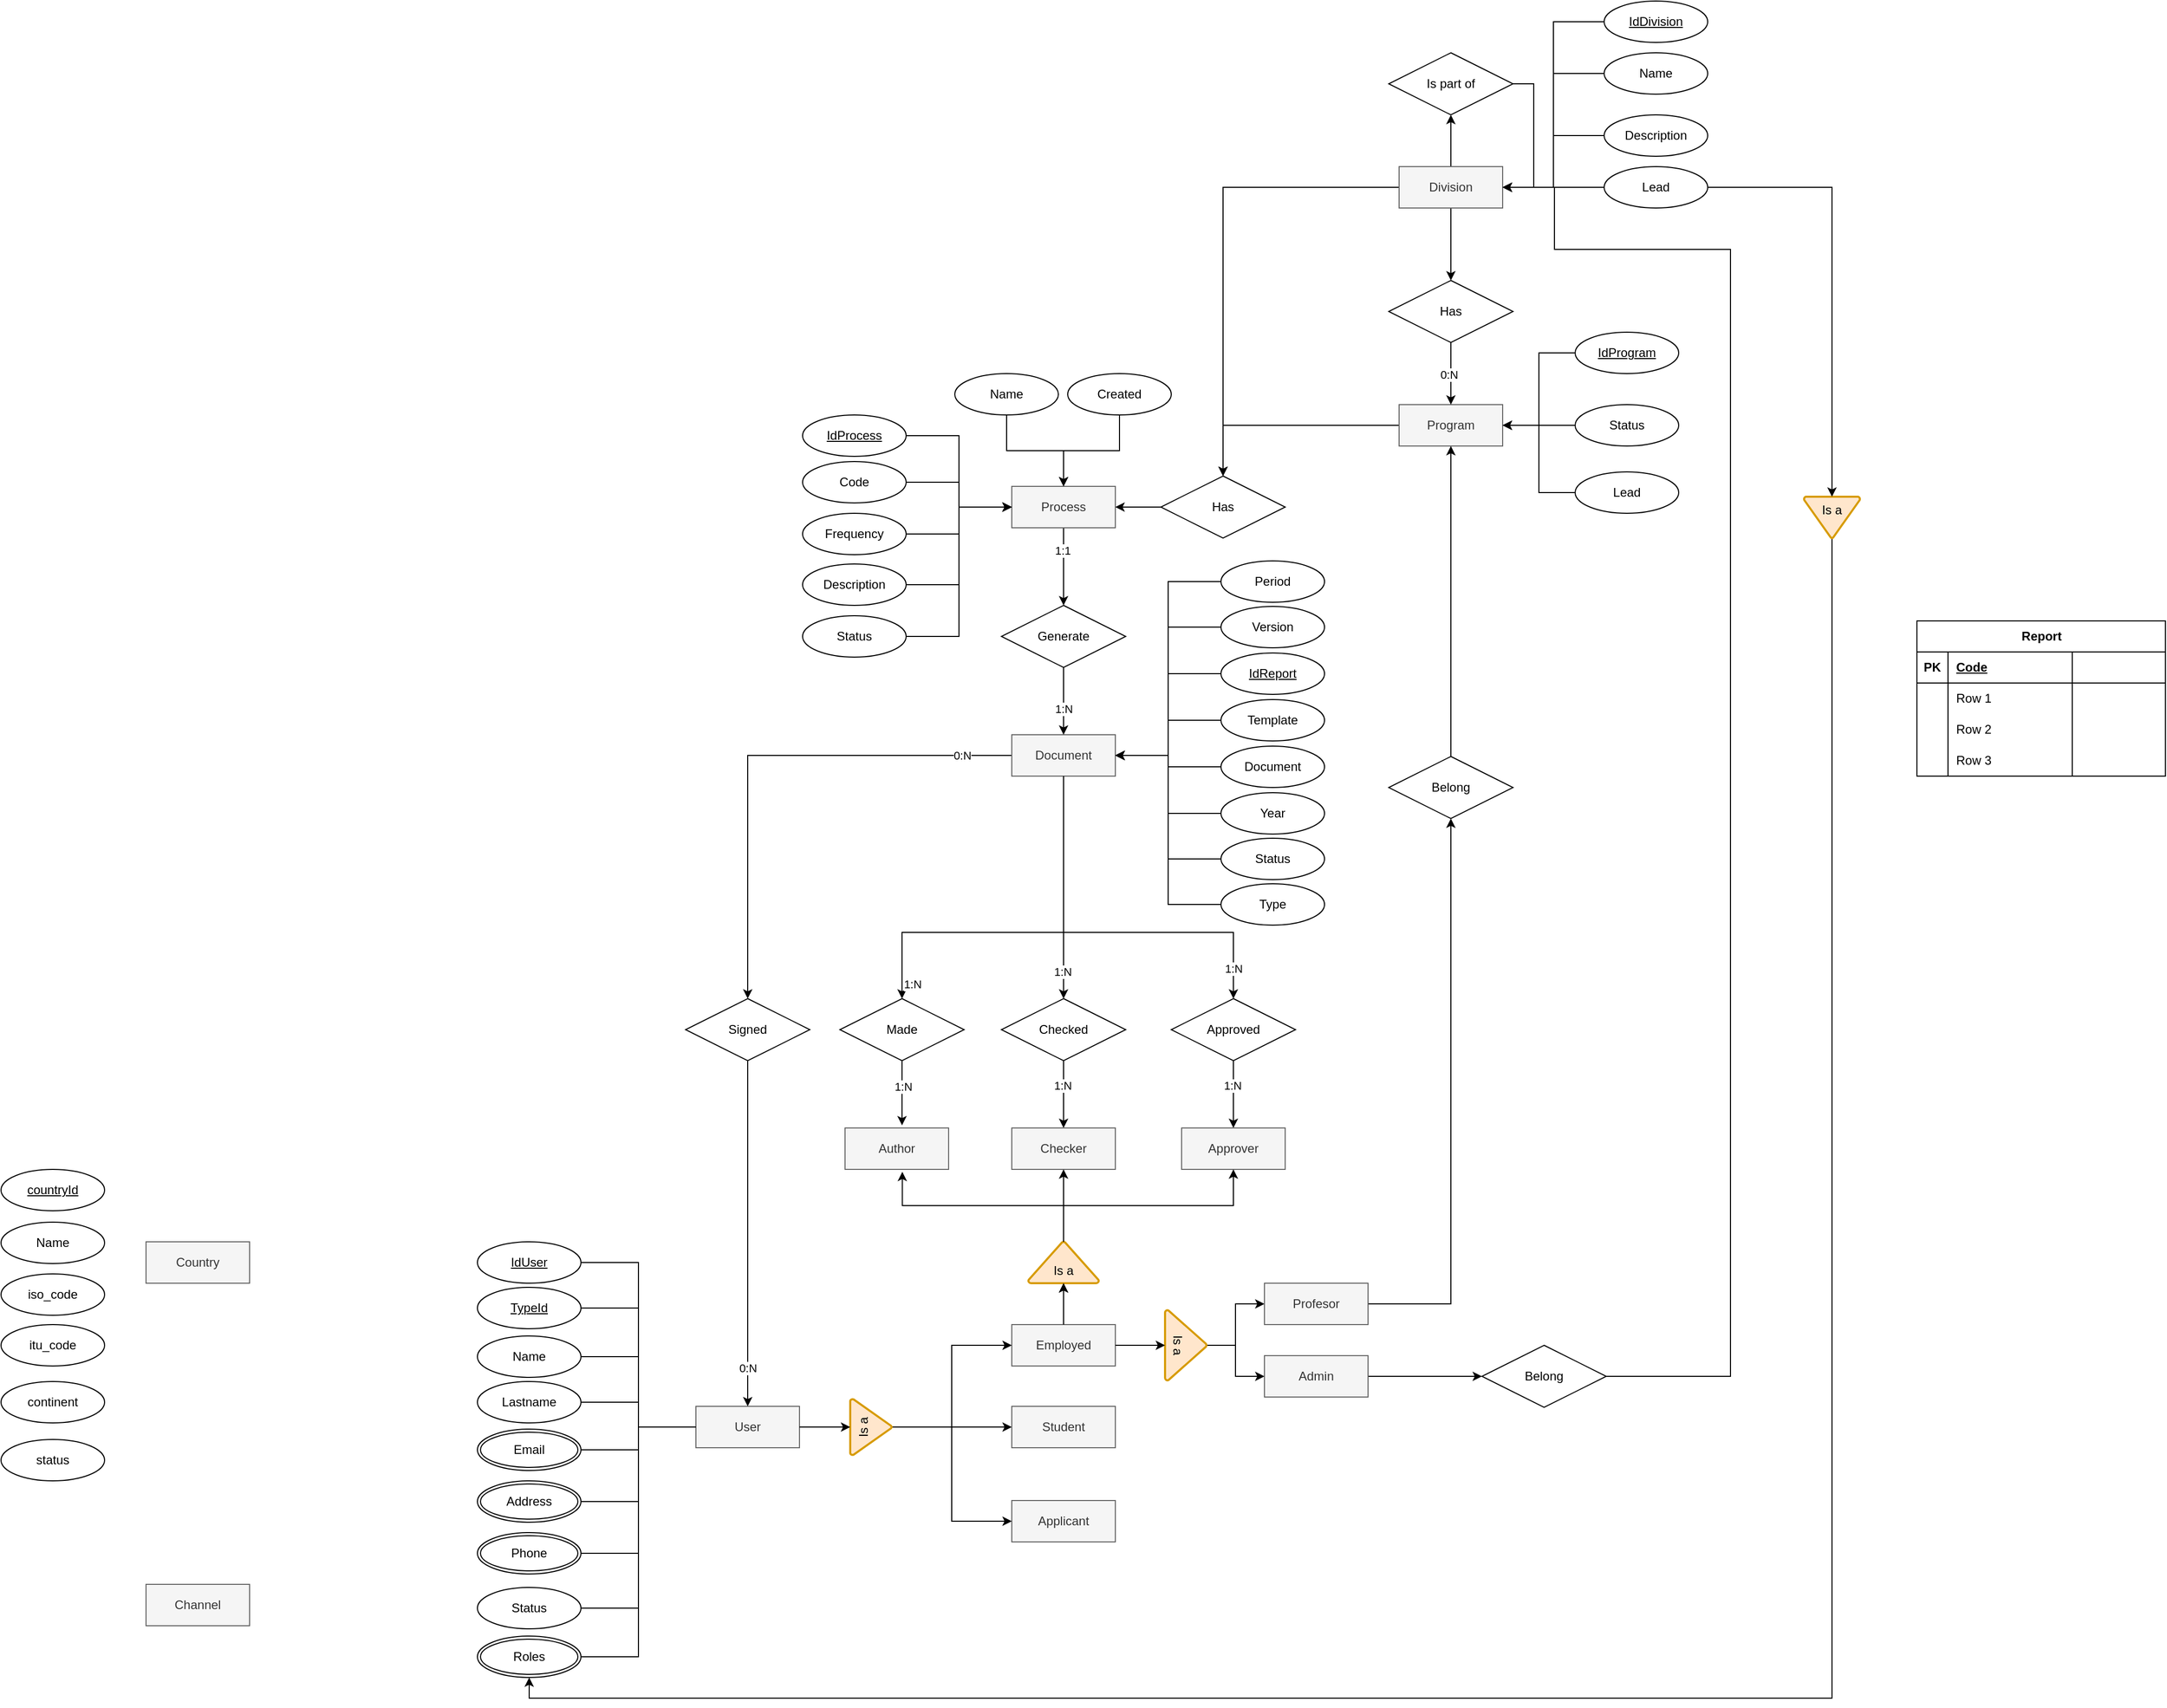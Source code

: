 <mxfile version="26.2.2">
  <diagram name="Página-1" id="Sk5_fY88-nAAdmsvLnLf">
    <mxGraphModel dx="2255" dy="2028" grid="1" gridSize="10" guides="1" tooltips="1" connect="1" arrows="1" fold="1" page="1" pageScale="1" pageWidth="827" pageHeight="1169" math="0" shadow="0">
      <root>
        <mxCell id="0" />
        <mxCell id="1" parent="0" />
        <mxCell id="5jUtm7M0QNgfnkTy3mFH-35" style="edgeStyle=orthogonalEdgeStyle;rounded=0;orthogonalLoop=1;jettySize=auto;html=1;exitX=0.5;exitY=1;exitDx=0;exitDy=0;entryX=0.5;entryY=0;entryDx=0;entryDy=0;" parent="1" source="5jUtm7M0QNgfnkTy3mFH-10" target="5jUtm7M0QNgfnkTy3mFH-34" edge="1">
          <mxGeometry relative="1" as="geometry">
            <Array as="points">
              <mxPoint x="526" y="580" />
              <mxPoint x="370" y="580" />
            </Array>
          </mxGeometry>
        </mxCell>
        <mxCell id="5jUtm7M0QNgfnkTy3mFH-42" value="1:N" style="edgeLabel;html=1;align=center;verticalAlign=middle;resizable=0;points=[];" parent="5jUtm7M0QNgfnkTy3mFH-35" vertex="1" connectable="0">
          <mxGeometry x="-0.127" y="1" relative="1" as="geometry">
            <mxPoint x="-135" y="49" as="offset" />
          </mxGeometry>
        </mxCell>
        <mxCell id="5jUtm7M0QNgfnkTy3mFH-58" style="edgeStyle=orthogonalEdgeStyle;rounded=0;orthogonalLoop=1;jettySize=auto;html=1;exitX=0.5;exitY=1;exitDx=0;exitDy=0;entryX=0.5;entryY=0;entryDx=0;entryDy=0;" parent="1" source="5jUtm7M0QNgfnkTy3mFH-10" target="5jUtm7M0QNgfnkTy3mFH-56" edge="1">
          <mxGeometry relative="1" as="geometry">
            <Array as="points">
              <mxPoint x="526" y="580" />
              <mxPoint x="690" y="580" />
            </Array>
          </mxGeometry>
        </mxCell>
        <mxCell id="5jUtm7M0QNgfnkTy3mFH-59" value="1:N" style="edgeLabel;html=1;align=center;verticalAlign=middle;resizable=0;points=[];" parent="5jUtm7M0QNgfnkTy3mFH-58" vertex="1" connectable="0">
          <mxGeometry x="0.844" relative="1" as="geometry">
            <mxPoint as="offset" />
          </mxGeometry>
        </mxCell>
        <mxCell id="jAnOlqxjgR4GM1C2WJJi-13" style="edgeStyle=orthogonalEdgeStyle;rounded=0;orthogonalLoop=1;jettySize=auto;html=1;entryX=0.5;entryY=0;entryDx=0;entryDy=0;" parent="1" source="5jUtm7M0QNgfnkTy3mFH-10" target="jAnOlqxjgR4GM1C2WJJi-10" edge="1">
          <mxGeometry relative="1" as="geometry" />
        </mxCell>
        <mxCell id="jAnOlqxjgR4GM1C2WJJi-16" value="0:N" style="edgeLabel;html=1;align=center;verticalAlign=middle;resizable=0;points=[];" parent="jAnOlqxjgR4GM1C2WJJi-13" vertex="1" connectable="0">
          <mxGeometry x="-0.805" relative="1" as="geometry">
            <mxPoint as="offset" />
          </mxGeometry>
        </mxCell>
        <mxCell id="5jUtm7M0QNgfnkTy3mFH-10" value="Document" style="whiteSpace=wrap;html=1;align=center;fillColor=#f5f5f5;strokeColor=#666666;fontColor=#333333;" parent="1" vertex="1">
          <mxGeometry x="476" y="389" width="100" height="40" as="geometry" />
        </mxCell>
        <mxCell id="5jUtm7M0QNgfnkTy3mFH-89" style="edgeStyle=orthogonalEdgeStyle;rounded=0;orthogonalLoop=1;jettySize=auto;html=1;exitX=0;exitY=0.5;exitDx=0;exitDy=0;entryX=1;entryY=0.5;entryDx=0;entryDy=0;" parent="1" source="5jUtm7M0QNgfnkTy3mFH-11" target="5jUtm7M0QNgfnkTy3mFH-10" edge="1">
          <mxGeometry relative="1" as="geometry" />
        </mxCell>
        <mxCell id="5jUtm7M0QNgfnkTy3mFH-11" value="IdReport" style="ellipse;whiteSpace=wrap;html=1;align=center;fontStyle=4;" parent="1" vertex="1">
          <mxGeometry x="678" y="310" width="100" height="40" as="geometry" />
        </mxCell>
        <mxCell id="jAnOlqxjgR4GM1C2WJJi-8" style="edgeStyle=orthogonalEdgeStyle;rounded=0;orthogonalLoop=1;jettySize=auto;html=1;entryX=1;entryY=0.5;entryDx=0;entryDy=0;" parent="1" source="5jUtm7M0QNgfnkTy3mFH-13" target="5jUtm7M0QNgfnkTy3mFH-10" edge="1">
          <mxGeometry relative="1" as="geometry" />
        </mxCell>
        <mxCell id="5jUtm7M0QNgfnkTy3mFH-13" value="Year" style="ellipse;whiteSpace=wrap;html=1;align=center;" parent="1" vertex="1">
          <mxGeometry x="678" y="445" width="100" height="40" as="geometry" />
        </mxCell>
        <mxCell id="jAnOlqxjgR4GM1C2WJJi-1" style="edgeStyle=orthogonalEdgeStyle;rounded=0;orthogonalLoop=1;jettySize=auto;html=1;exitX=0;exitY=0.5;exitDx=0;exitDy=0;entryX=1;entryY=0.5;entryDx=0;entryDy=0;" parent="1" source="5jUtm7M0QNgfnkTy3mFH-14" target="5jUtm7M0QNgfnkTy3mFH-10" edge="1">
          <mxGeometry relative="1" as="geometry" />
        </mxCell>
        <mxCell id="5jUtm7M0QNgfnkTy3mFH-14" value="Period" style="ellipse;whiteSpace=wrap;html=1;align=center;" parent="1" vertex="1">
          <mxGeometry x="678" y="221" width="100" height="40" as="geometry" />
        </mxCell>
        <mxCell id="jAnOlqxjgR4GM1C2WJJi-9" style="edgeStyle=orthogonalEdgeStyle;rounded=0;orthogonalLoop=1;jettySize=auto;html=1;entryX=1;entryY=0.5;entryDx=0;entryDy=0;" parent="1" source="5jUtm7M0QNgfnkTy3mFH-25" target="5jUtm7M0QNgfnkTy3mFH-10" edge="1">
          <mxGeometry relative="1" as="geometry" />
        </mxCell>
        <mxCell id="5jUtm7M0QNgfnkTy3mFH-25" value="Status" style="ellipse;whiteSpace=wrap;html=1;align=center;" parent="1" vertex="1">
          <mxGeometry x="678" y="489" width="100" height="40" as="geometry" />
        </mxCell>
        <mxCell id="5jUtm7M0QNgfnkTy3mFH-34" value="Made" style="shape=rhombus;perimeter=rhombusPerimeter;whiteSpace=wrap;html=1;align=center;" parent="1" vertex="1">
          <mxGeometry x="310" y="644" width="120" height="60" as="geometry" />
        </mxCell>
        <mxCell id="5jUtm7M0QNgfnkTy3mFH-36" value="Author" style="whiteSpace=wrap;html=1;align=center;fillColor=#f5f5f5;strokeColor=#666666;fontColor=#333333;" parent="1" vertex="1">
          <mxGeometry x="315" y="769" width="100" height="40" as="geometry" />
        </mxCell>
        <mxCell id="5jUtm7M0QNgfnkTy3mFH-37" style="edgeStyle=orthogonalEdgeStyle;rounded=0;orthogonalLoop=1;jettySize=auto;html=1;exitX=0.5;exitY=1;exitDx=0;exitDy=0;entryX=0.55;entryY=-0.064;entryDx=0;entryDy=0;entryPerimeter=0;" parent="1" source="5jUtm7M0QNgfnkTy3mFH-34" target="5jUtm7M0QNgfnkTy3mFH-36" edge="1">
          <mxGeometry relative="1" as="geometry" />
        </mxCell>
        <mxCell id="5jUtm7M0QNgfnkTy3mFH-41" value="1:N" style="edgeLabel;html=1;align=center;verticalAlign=middle;resizable=0;points=[];" parent="5jUtm7M0QNgfnkTy3mFH-37" vertex="1" connectable="0">
          <mxGeometry x="0.03" y="-2" relative="1" as="geometry">
            <mxPoint x="3" y="-7" as="offset" />
          </mxGeometry>
        </mxCell>
        <mxCell id="5jUtm7M0QNgfnkTy3mFH-46" style="edgeStyle=orthogonalEdgeStyle;rounded=0;orthogonalLoop=1;jettySize=auto;html=1;exitX=0.5;exitY=1;exitDx=0;exitDy=0;" parent="1" source="5jUtm7M0QNgfnkTy3mFH-43" target="5jUtm7M0QNgfnkTy3mFH-44" edge="1">
          <mxGeometry relative="1" as="geometry" />
        </mxCell>
        <mxCell id="5jUtm7M0QNgfnkTy3mFH-52" value="1:N" style="edgeLabel;html=1;align=center;verticalAlign=middle;resizable=0;points=[];" parent="5jUtm7M0QNgfnkTy3mFH-46" vertex="1" connectable="0">
          <mxGeometry x="-0.271" y="-1" relative="1" as="geometry">
            <mxPoint as="offset" />
          </mxGeometry>
        </mxCell>
        <mxCell id="5jUtm7M0QNgfnkTy3mFH-43" value="Checked" style="shape=rhombus;perimeter=rhombusPerimeter;whiteSpace=wrap;html=1;align=center;" parent="1" vertex="1">
          <mxGeometry x="466" y="644" width="120" height="60" as="geometry" />
        </mxCell>
        <mxCell id="5jUtm7M0QNgfnkTy3mFH-44" value="Checker" style="whiteSpace=wrap;html=1;align=center;fillColor=#f5f5f5;strokeColor=#666666;fontColor=#333333;" parent="1" vertex="1">
          <mxGeometry x="476" y="769" width="100" height="40" as="geometry" />
        </mxCell>
        <mxCell id="5jUtm7M0QNgfnkTy3mFH-45" style="edgeStyle=orthogonalEdgeStyle;rounded=0;orthogonalLoop=1;jettySize=auto;html=1;exitX=0.5;exitY=1;exitDx=0;exitDy=0;" parent="1" source="5jUtm7M0QNgfnkTy3mFH-10" target="5jUtm7M0QNgfnkTy3mFH-43" edge="1">
          <mxGeometry relative="1" as="geometry" />
        </mxCell>
        <mxCell id="5jUtm7M0QNgfnkTy3mFH-51" value="1:N" style="edgeLabel;html=1;align=center;verticalAlign=middle;resizable=0;points=[];" parent="5jUtm7M0QNgfnkTy3mFH-45" vertex="1" connectable="0">
          <mxGeometry x="0.041" relative="1" as="geometry">
            <mxPoint x="-1" y="77" as="offset" />
          </mxGeometry>
        </mxCell>
        <mxCell id="5jUtm7M0QNgfnkTy3mFH-87" style="edgeStyle=orthogonalEdgeStyle;rounded=0;orthogonalLoop=1;jettySize=auto;html=1;exitX=0;exitY=0.5;exitDx=0;exitDy=0;entryX=1;entryY=0.5;entryDx=0;entryDy=0;" parent="1" source="5jUtm7M0QNgfnkTy3mFH-47" target="5jUtm7M0QNgfnkTy3mFH-10" edge="1">
          <mxGeometry relative="1" as="geometry" />
        </mxCell>
        <mxCell id="5jUtm7M0QNgfnkTy3mFH-47" value="Document" style="ellipse;whiteSpace=wrap;html=1;align=center;" parent="1" vertex="1">
          <mxGeometry x="678" y="400" width="100" height="40" as="geometry" />
        </mxCell>
        <mxCell id="5jUtm7M0QNgfnkTy3mFH-88" style="edgeStyle=orthogonalEdgeStyle;rounded=0;orthogonalLoop=1;jettySize=auto;html=1;exitX=0;exitY=0.5;exitDx=0;exitDy=0;entryX=1;entryY=0.5;entryDx=0;entryDy=0;" parent="1" source="5jUtm7M0QNgfnkTy3mFH-49" target="5jUtm7M0QNgfnkTy3mFH-10" edge="1">
          <mxGeometry relative="1" as="geometry" />
        </mxCell>
        <mxCell id="5jUtm7M0QNgfnkTy3mFH-49" value="Template" style="ellipse;whiteSpace=wrap;html=1;align=center;" parent="1" vertex="1">
          <mxGeometry x="678" y="355" width="100" height="40" as="geometry" />
        </mxCell>
        <mxCell id="5jUtm7M0QNgfnkTy3mFH-54" style="edgeStyle=orthogonalEdgeStyle;rounded=0;orthogonalLoop=1;jettySize=auto;html=1;exitX=0.5;exitY=1;exitDx=0;exitDy=0;" parent="1" source="5jUtm7M0QNgfnkTy3mFH-56" target="5jUtm7M0QNgfnkTy3mFH-57" edge="1">
          <mxGeometry relative="1" as="geometry" />
        </mxCell>
        <mxCell id="5jUtm7M0QNgfnkTy3mFH-55" value="1:N" style="edgeLabel;html=1;align=center;verticalAlign=middle;resizable=0;points=[];" parent="5jUtm7M0QNgfnkTy3mFH-54" vertex="1" connectable="0">
          <mxGeometry x="-0.271" y="-1" relative="1" as="geometry">
            <mxPoint as="offset" />
          </mxGeometry>
        </mxCell>
        <mxCell id="5jUtm7M0QNgfnkTy3mFH-56" value="Approved" style="shape=rhombus;perimeter=rhombusPerimeter;whiteSpace=wrap;html=1;align=center;" parent="1" vertex="1">
          <mxGeometry x="630" y="644" width="120" height="60" as="geometry" />
        </mxCell>
        <mxCell id="5jUtm7M0QNgfnkTy3mFH-57" value="Approver" style="whiteSpace=wrap;html=1;align=center;fillColor=#f5f5f5;strokeColor=#666666;fontColor=#333333;" parent="1" vertex="1">
          <mxGeometry x="640" y="769" width="100" height="40" as="geometry" />
        </mxCell>
        <mxCell id="5jUtm7M0QNgfnkTy3mFH-65" style="edgeStyle=orthogonalEdgeStyle;rounded=0;orthogonalLoop=1;jettySize=auto;html=1;exitX=0.5;exitY=0;exitDx=0;exitDy=0;exitPerimeter=0;entryX=0.5;entryY=1;entryDx=0;entryDy=0;" parent="1" source="5jUtm7M0QNgfnkTy3mFH-60" target="5jUtm7M0QNgfnkTy3mFH-44" edge="1">
          <mxGeometry relative="1" as="geometry" />
        </mxCell>
        <mxCell id="5jUtm7M0QNgfnkTy3mFH-66" style="edgeStyle=orthogonalEdgeStyle;rounded=0;orthogonalLoop=1;jettySize=auto;html=1;exitX=0.5;exitY=0;exitDx=0;exitDy=0;exitPerimeter=0;entryX=0.5;entryY=1;entryDx=0;entryDy=0;" parent="1" source="5jUtm7M0QNgfnkTy3mFH-60" target="5jUtm7M0QNgfnkTy3mFH-57" edge="1">
          <mxGeometry relative="1" as="geometry" />
        </mxCell>
        <mxCell id="5jUtm7M0QNgfnkTy3mFH-60" value="&lt;div&gt;&lt;br&gt;&lt;/div&gt;&lt;div&gt;Is a&lt;/div&gt;" style="strokeWidth=2;html=1;shape=mxgraph.flowchart.extract_or_measurement;whiteSpace=wrap;fillColor=#ffe6cc;strokeColor=#d79b00;" parent="1" vertex="1">
          <mxGeometry x="492" y="879" width="68" height="40" as="geometry" />
        </mxCell>
        <mxCell id="jAnOlqxjgR4GM1C2WJJi-52" value="" style="edgeStyle=orthogonalEdgeStyle;rounded=0;orthogonalLoop=1;jettySize=auto;html=1;" parent="1" source="5jUtm7M0QNgfnkTy3mFH-61" target="5jUtm7M0QNgfnkTy3mFH-60" edge="1">
          <mxGeometry relative="1" as="geometry" />
        </mxCell>
        <mxCell id="5jUtm7M0QNgfnkTy3mFH-61" value="Employed" style="whiteSpace=wrap;html=1;align=center;fillColor=#f5f5f5;strokeColor=#666666;fontColor=#333333;" parent="1" vertex="1">
          <mxGeometry x="476" y="959" width="100" height="40" as="geometry" />
        </mxCell>
        <mxCell id="5jUtm7M0QNgfnkTy3mFH-64" style="edgeStyle=orthogonalEdgeStyle;rounded=0;orthogonalLoop=1;jettySize=auto;html=1;exitX=0.5;exitY=0;exitDx=0;exitDy=0;exitPerimeter=0;entryX=0.553;entryY=1.059;entryDx=0;entryDy=0;entryPerimeter=0;" parent="1" source="5jUtm7M0QNgfnkTy3mFH-60" target="5jUtm7M0QNgfnkTy3mFH-36" edge="1">
          <mxGeometry relative="1" as="geometry" />
        </mxCell>
        <mxCell id="5jUtm7M0QNgfnkTy3mFH-67" style="edgeStyle=orthogonalEdgeStyle;rounded=0;orthogonalLoop=1;jettySize=auto;html=1;exitX=0.5;exitY=0;exitDx=0;exitDy=0;entryX=0.5;entryY=1;entryDx=0;entryDy=0;entryPerimeter=0;" parent="1" source="5jUtm7M0QNgfnkTy3mFH-61" target="5jUtm7M0QNgfnkTy3mFH-60" edge="1">
          <mxGeometry relative="1" as="geometry" />
        </mxCell>
        <mxCell id="5jUtm7M0QNgfnkTy3mFH-72" style="edgeStyle=orthogonalEdgeStyle;rounded=0;orthogonalLoop=1;jettySize=auto;html=1;exitX=0.5;exitY=0;exitDx=0;exitDy=0;exitPerimeter=0;" parent="1" source="5jUtm7M0QNgfnkTy3mFH-68" target="5jUtm7M0QNgfnkTy3mFH-70" edge="1">
          <mxGeometry relative="1" as="geometry" />
        </mxCell>
        <mxCell id="5jUtm7M0QNgfnkTy3mFH-73" style="edgeStyle=orthogonalEdgeStyle;rounded=0;orthogonalLoop=1;jettySize=auto;html=1;exitX=0.5;exitY=0;exitDx=0;exitDy=0;exitPerimeter=0;entryX=0;entryY=0.5;entryDx=0;entryDy=0;" parent="1" source="5jUtm7M0QNgfnkTy3mFH-68" target="5jUtm7M0QNgfnkTy3mFH-71" edge="1">
          <mxGeometry relative="1" as="geometry" />
        </mxCell>
        <mxCell id="5jUtm7M0QNgfnkTy3mFH-68" value="&lt;div&gt;&lt;br&gt;&lt;/div&gt;&lt;div&gt;Is a&lt;/div&gt;" style="strokeWidth=2;html=1;shape=mxgraph.flowchart.extract_or_measurement;whiteSpace=wrap;fillColor=#ffe6cc;strokeColor=#d79b00;rotation=90;" parent="1" vertex="1">
          <mxGeometry x="610" y="959" width="68" height="40" as="geometry" />
        </mxCell>
        <mxCell id="5jUtm7M0QNgfnkTy3mFH-69" style="edgeStyle=orthogonalEdgeStyle;rounded=0;orthogonalLoop=1;jettySize=auto;html=1;exitX=1;exitY=0.5;exitDx=0;exitDy=0;entryX=0.5;entryY=1;entryDx=0;entryDy=0;entryPerimeter=0;" parent="1" source="5jUtm7M0QNgfnkTy3mFH-61" target="5jUtm7M0QNgfnkTy3mFH-68" edge="1">
          <mxGeometry relative="1" as="geometry" />
        </mxCell>
        <mxCell id="jAnOlqxjgR4GM1C2WJJi-37" style="edgeStyle=orthogonalEdgeStyle;rounded=0;orthogonalLoop=1;jettySize=auto;html=1;entryX=0.5;entryY=1;entryDx=0;entryDy=0;" parent="1" source="5jUtm7M0QNgfnkTy3mFH-70" target="jAnOlqxjgR4GM1C2WJJi-36" edge="1">
          <mxGeometry relative="1" as="geometry" />
        </mxCell>
        <mxCell id="5jUtm7M0QNgfnkTy3mFH-70" value="Profesor" style="whiteSpace=wrap;html=1;align=center;fillColor=#f5f5f5;strokeColor=#666666;fontColor=#333333;" parent="1" vertex="1">
          <mxGeometry x="720" y="919" width="100" height="40" as="geometry" />
        </mxCell>
        <mxCell id="jAnOlqxjgR4GM1C2WJJi-40" style="edgeStyle=orthogonalEdgeStyle;rounded=0;orthogonalLoop=1;jettySize=auto;html=1;exitX=1;exitY=0.5;exitDx=0;exitDy=0;entryX=0;entryY=0.5;entryDx=0;entryDy=0;" parent="1" source="5jUtm7M0QNgfnkTy3mFH-71" target="jAnOlqxjgR4GM1C2WJJi-39" edge="1">
          <mxGeometry relative="1" as="geometry" />
        </mxCell>
        <mxCell id="5jUtm7M0QNgfnkTy3mFH-71" value="Admin" style="whiteSpace=wrap;html=1;align=center;fillColor=#f5f5f5;strokeColor=#666666;fontColor=#333333;" parent="1" vertex="1">
          <mxGeometry x="720" y="989" width="100" height="40" as="geometry" />
        </mxCell>
        <mxCell id="5jUtm7M0QNgfnkTy3mFH-74" value="User" style="whiteSpace=wrap;html=1;align=center;fillColor=#f5f5f5;strokeColor=#666666;fontColor=#333333;" parent="1" vertex="1">
          <mxGeometry x="171" y="1038" width="100" height="40" as="geometry" />
        </mxCell>
        <mxCell id="5jUtm7M0QNgfnkTy3mFH-76" value="Applicant" style="whiteSpace=wrap;html=1;align=center;fillColor=#f5f5f5;strokeColor=#666666;fontColor=#333333;" parent="1" vertex="1">
          <mxGeometry x="476" y="1129" width="100" height="40" as="geometry" />
        </mxCell>
        <mxCell id="5jUtm7M0QNgfnkTy3mFH-81" style="edgeStyle=orthogonalEdgeStyle;rounded=0;orthogonalLoop=1;jettySize=auto;html=1;exitX=0.5;exitY=1;exitDx=0;exitDy=0;exitPerimeter=0;entryX=0;entryY=0.5;entryDx=0;entryDy=0;" parent="1" source="5jUtm7M0QNgfnkTy3mFH-77" target="5jUtm7M0QNgfnkTy3mFH-61" edge="1">
          <mxGeometry relative="1" as="geometry" />
        </mxCell>
        <mxCell id="5jUtm7M0QNgfnkTy3mFH-82" style="edgeStyle=orthogonalEdgeStyle;rounded=0;orthogonalLoop=1;jettySize=auto;html=1;exitX=0.5;exitY=1;exitDx=0;exitDy=0;exitPerimeter=0;entryX=0;entryY=0.5;entryDx=0;entryDy=0;" parent="1" source="5jUtm7M0QNgfnkTy3mFH-77" target="5jUtm7M0QNgfnkTy3mFH-79" edge="1">
          <mxGeometry relative="1" as="geometry" />
        </mxCell>
        <mxCell id="5jUtm7M0QNgfnkTy3mFH-83" style="edgeStyle=orthogonalEdgeStyle;rounded=0;orthogonalLoop=1;jettySize=auto;html=1;exitX=0.5;exitY=1;exitDx=0;exitDy=0;exitPerimeter=0;entryX=0;entryY=0.5;entryDx=0;entryDy=0;" parent="1" source="5jUtm7M0QNgfnkTy3mFH-77" target="5jUtm7M0QNgfnkTy3mFH-76" edge="1">
          <mxGeometry relative="1" as="geometry">
            <mxPoint x="476" y="1139" as="targetPoint" />
          </mxGeometry>
        </mxCell>
        <mxCell id="5jUtm7M0QNgfnkTy3mFH-77" value="Is a&lt;div&gt;&lt;br&gt;&lt;/div&gt;" style="strokeWidth=2;html=1;shape=mxgraph.flowchart.merge_or_storage;whiteSpace=wrap;fillColor=#ffe6cc;strokeColor=#d79b00;rotation=-90;" parent="1" vertex="1">
          <mxGeometry x="313" y="1038" width="54" height="40" as="geometry" />
        </mxCell>
        <mxCell id="5jUtm7M0QNgfnkTy3mFH-78" style="edgeStyle=orthogonalEdgeStyle;rounded=0;orthogonalLoop=1;jettySize=auto;html=1;exitX=1;exitY=0.5;exitDx=0;exitDy=0;entryX=0.5;entryY=0;entryDx=0;entryDy=0;entryPerimeter=0;" parent="1" source="5jUtm7M0QNgfnkTy3mFH-74" target="5jUtm7M0QNgfnkTy3mFH-77" edge="1">
          <mxGeometry relative="1" as="geometry" />
        </mxCell>
        <mxCell id="5jUtm7M0QNgfnkTy3mFH-79" value="Student" style="whiteSpace=wrap;html=1;align=center;fillColor=#f5f5f5;strokeColor=#666666;fontColor=#333333;" parent="1" vertex="1">
          <mxGeometry x="476" y="1038" width="100" height="40" as="geometry" />
        </mxCell>
        <mxCell id="5jUtm7M0QNgfnkTy3mFH-92" value="Report" style="shape=table;startSize=30;container=1;collapsible=1;childLayout=tableLayout;fixedRows=1;rowLines=0;fontStyle=1;align=center;resizeLast=1;html=1;" parent="1" vertex="1">
          <mxGeometry x="1350" y="279" width="240" height="150" as="geometry" />
        </mxCell>
        <mxCell id="5jUtm7M0QNgfnkTy3mFH-93" value="" style="shape=tableRow;horizontal=0;startSize=0;swimlaneHead=0;swimlaneBody=0;fillColor=none;collapsible=0;dropTarget=0;points=[[0,0.5],[1,0.5]];portConstraint=eastwest;top=0;left=0;right=0;bottom=1;" parent="5jUtm7M0QNgfnkTy3mFH-92" vertex="1">
          <mxGeometry y="30" width="240" height="30" as="geometry" />
        </mxCell>
        <mxCell id="5jUtm7M0QNgfnkTy3mFH-94" value="PK" style="shape=partialRectangle;connectable=0;fillColor=none;top=0;left=0;bottom=0;right=0;fontStyle=1;overflow=hidden;whiteSpace=wrap;html=1;" parent="5jUtm7M0QNgfnkTy3mFH-93" vertex="1">
          <mxGeometry width="30" height="30" as="geometry">
            <mxRectangle width="30" height="30" as="alternateBounds" />
          </mxGeometry>
        </mxCell>
        <mxCell id="5jUtm7M0QNgfnkTy3mFH-95" value="Code" style="shape=partialRectangle;connectable=0;fillColor=none;top=0;left=0;bottom=0;right=0;align=left;spacingLeft=6;fontStyle=5;overflow=hidden;whiteSpace=wrap;html=1;" parent="5jUtm7M0QNgfnkTy3mFH-93" vertex="1">
          <mxGeometry x="30" width="120" height="30" as="geometry">
            <mxRectangle width="120" height="30" as="alternateBounds" />
          </mxGeometry>
        </mxCell>
        <mxCell id="5jUtm7M0QNgfnkTy3mFH-105" style="shape=partialRectangle;connectable=0;fillColor=none;top=0;left=0;bottom=0;right=0;align=left;spacingLeft=6;fontStyle=5;overflow=hidden;whiteSpace=wrap;html=1;" parent="5jUtm7M0QNgfnkTy3mFH-93" vertex="1">
          <mxGeometry x="150" width="90" height="30" as="geometry">
            <mxRectangle width="90" height="30" as="alternateBounds" />
          </mxGeometry>
        </mxCell>
        <mxCell id="5jUtm7M0QNgfnkTy3mFH-96" value="" style="shape=tableRow;horizontal=0;startSize=0;swimlaneHead=0;swimlaneBody=0;fillColor=none;collapsible=0;dropTarget=0;points=[[0,0.5],[1,0.5]];portConstraint=eastwest;top=0;left=0;right=0;bottom=0;" parent="5jUtm7M0QNgfnkTy3mFH-92" vertex="1">
          <mxGeometry y="60" width="240" height="30" as="geometry" />
        </mxCell>
        <mxCell id="5jUtm7M0QNgfnkTy3mFH-97" value="" style="shape=partialRectangle;connectable=0;fillColor=none;top=0;left=0;bottom=0;right=0;editable=1;overflow=hidden;whiteSpace=wrap;html=1;" parent="5jUtm7M0QNgfnkTy3mFH-96" vertex="1">
          <mxGeometry width="30" height="30" as="geometry">
            <mxRectangle width="30" height="30" as="alternateBounds" />
          </mxGeometry>
        </mxCell>
        <mxCell id="5jUtm7M0QNgfnkTy3mFH-98" value="Row 1" style="shape=partialRectangle;connectable=0;fillColor=none;top=0;left=0;bottom=0;right=0;align=left;spacingLeft=6;overflow=hidden;whiteSpace=wrap;html=1;" parent="5jUtm7M0QNgfnkTy3mFH-96" vertex="1">
          <mxGeometry x="30" width="120" height="30" as="geometry">
            <mxRectangle width="120" height="30" as="alternateBounds" />
          </mxGeometry>
        </mxCell>
        <mxCell id="5jUtm7M0QNgfnkTy3mFH-106" style="shape=partialRectangle;connectable=0;fillColor=none;top=0;left=0;bottom=0;right=0;align=left;spacingLeft=6;overflow=hidden;whiteSpace=wrap;html=1;" parent="5jUtm7M0QNgfnkTy3mFH-96" vertex="1">
          <mxGeometry x="150" width="90" height="30" as="geometry">
            <mxRectangle width="90" height="30" as="alternateBounds" />
          </mxGeometry>
        </mxCell>
        <mxCell id="5jUtm7M0QNgfnkTy3mFH-99" value="" style="shape=tableRow;horizontal=0;startSize=0;swimlaneHead=0;swimlaneBody=0;fillColor=none;collapsible=0;dropTarget=0;points=[[0,0.5],[1,0.5]];portConstraint=eastwest;top=0;left=0;right=0;bottom=0;" parent="5jUtm7M0QNgfnkTy3mFH-92" vertex="1">
          <mxGeometry y="90" width="240" height="30" as="geometry" />
        </mxCell>
        <mxCell id="5jUtm7M0QNgfnkTy3mFH-100" value="" style="shape=partialRectangle;connectable=0;fillColor=none;top=0;left=0;bottom=0;right=0;editable=1;overflow=hidden;whiteSpace=wrap;html=1;" parent="5jUtm7M0QNgfnkTy3mFH-99" vertex="1">
          <mxGeometry width="30" height="30" as="geometry">
            <mxRectangle width="30" height="30" as="alternateBounds" />
          </mxGeometry>
        </mxCell>
        <mxCell id="5jUtm7M0QNgfnkTy3mFH-101" value="Row 2" style="shape=partialRectangle;connectable=0;fillColor=none;top=0;left=0;bottom=0;right=0;align=left;spacingLeft=6;overflow=hidden;whiteSpace=wrap;html=1;" parent="5jUtm7M0QNgfnkTy3mFH-99" vertex="1">
          <mxGeometry x="30" width="120" height="30" as="geometry">
            <mxRectangle width="120" height="30" as="alternateBounds" />
          </mxGeometry>
        </mxCell>
        <mxCell id="5jUtm7M0QNgfnkTy3mFH-107" style="shape=partialRectangle;connectable=0;fillColor=none;top=0;left=0;bottom=0;right=0;align=left;spacingLeft=6;overflow=hidden;whiteSpace=wrap;html=1;" parent="5jUtm7M0QNgfnkTy3mFH-99" vertex="1">
          <mxGeometry x="150" width="90" height="30" as="geometry">
            <mxRectangle width="90" height="30" as="alternateBounds" />
          </mxGeometry>
        </mxCell>
        <mxCell id="5jUtm7M0QNgfnkTy3mFH-102" value="" style="shape=tableRow;horizontal=0;startSize=0;swimlaneHead=0;swimlaneBody=0;fillColor=none;collapsible=0;dropTarget=0;points=[[0,0.5],[1,0.5]];portConstraint=eastwest;top=0;left=0;right=0;bottom=0;" parent="5jUtm7M0QNgfnkTy3mFH-92" vertex="1">
          <mxGeometry y="120" width="240" height="30" as="geometry" />
        </mxCell>
        <mxCell id="5jUtm7M0QNgfnkTy3mFH-103" value="" style="shape=partialRectangle;connectable=0;fillColor=none;top=0;left=0;bottom=0;right=0;editable=1;overflow=hidden;whiteSpace=wrap;html=1;" parent="5jUtm7M0QNgfnkTy3mFH-102" vertex="1">
          <mxGeometry width="30" height="30" as="geometry">
            <mxRectangle width="30" height="30" as="alternateBounds" />
          </mxGeometry>
        </mxCell>
        <mxCell id="5jUtm7M0QNgfnkTy3mFH-104" value="Row 3" style="shape=partialRectangle;connectable=0;fillColor=none;top=0;left=0;bottom=0;right=0;align=left;spacingLeft=6;overflow=hidden;whiteSpace=wrap;html=1;" parent="5jUtm7M0QNgfnkTy3mFH-102" vertex="1">
          <mxGeometry x="30" width="120" height="30" as="geometry">
            <mxRectangle width="120" height="30" as="alternateBounds" />
          </mxGeometry>
        </mxCell>
        <mxCell id="5jUtm7M0QNgfnkTy3mFH-108" style="shape=partialRectangle;connectable=0;fillColor=none;top=0;left=0;bottom=0;right=0;align=left;spacingLeft=6;overflow=hidden;whiteSpace=wrap;html=1;" parent="5jUtm7M0QNgfnkTy3mFH-102" vertex="1">
          <mxGeometry x="150" width="90" height="30" as="geometry">
            <mxRectangle width="90" height="30" as="alternateBounds" />
          </mxGeometry>
        </mxCell>
        <mxCell id="5jUtm7M0QNgfnkTy3mFH-142" style="edgeStyle=orthogonalEdgeStyle;rounded=0;orthogonalLoop=1;jettySize=auto;html=1;exitX=0;exitY=0.5;exitDx=0;exitDy=0;entryX=1;entryY=0.5;entryDx=0;entryDy=0;" parent="1" source="5jUtm7M0QNgfnkTy3mFH-109" target="5jUtm7M0QNgfnkTy3mFH-10" edge="1">
          <mxGeometry relative="1" as="geometry" />
        </mxCell>
        <mxCell id="5jUtm7M0QNgfnkTy3mFH-109" value="Version" style="ellipse;whiteSpace=wrap;html=1;align=center;" parent="1" vertex="1">
          <mxGeometry x="678" y="265" width="100" height="40" as="geometry" />
        </mxCell>
        <mxCell id="5jUtm7M0QNgfnkTy3mFH-112" style="edgeStyle=orthogonalEdgeStyle;rounded=0;orthogonalLoop=1;jettySize=auto;html=1;exitX=0.5;exitY=1;exitDx=0;exitDy=0;entryX=0.5;entryY=0;entryDx=0;entryDy=0;" parent="1" source="5jUtm7M0QNgfnkTy3mFH-114" target="5jUtm7M0QNgfnkTy3mFH-10" edge="1">
          <mxGeometry relative="1" as="geometry">
            <mxPoint x="526" y="310" as="sourcePoint" />
          </mxGeometry>
        </mxCell>
        <mxCell id="5jUtm7M0QNgfnkTy3mFH-117" value="1:N" style="edgeLabel;html=1;align=center;verticalAlign=middle;resizable=0;points=[];" parent="5jUtm7M0QNgfnkTy3mFH-112" vertex="1" connectable="0">
          <mxGeometry x="0.212" relative="1" as="geometry">
            <mxPoint as="offset" />
          </mxGeometry>
        </mxCell>
        <mxCell id="5jUtm7M0QNgfnkTy3mFH-115" style="edgeStyle=orthogonalEdgeStyle;rounded=0;orthogonalLoop=1;jettySize=auto;html=1;exitX=0.5;exitY=1;exitDx=0;exitDy=0;entryX=0.5;entryY=0;entryDx=0;entryDy=0;" parent="1" source="5jUtm7M0QNgfnkTy3mFH-113" target="5jUtm7M0QNgfnkTy3mFH-114" edge="1">
          <mxGeometry relative="1" as="geometry" />
        </mxCell>
        <mxCell id="5jUtm7M0QNgfnkTy3mFH-116" value="1:1" style="edgeLabel;html=1;align=center;verticalAlign=middle;resizable=0;points=[];" parent="5jUtm7M0QNgfnkTy3mFH-115" vertex="1" connectable="0">
          <mxGeometry x="-0.429" y="-1" relative="1" as="geometry">
            <mxPoint as="offset" />
          </mxGeometry>
        </mxCell>
        <mxCell id="5jUtm7M0QNgfnkTy3mFH-113" value="Process" style="whiteSpace=wrap;html=1;align=center;fillColor=#f5f5f5;strokeColor=#666666;fontColor=#333333;" parent="1" vertex="1">
          <mxGeometry x="476" y="149" width="100" height="40" as="geometry" />
        </mxCell>
        <mxCell id="5jUtm7M0QNgfnkTy3mFH-114" value="Generate" style="shape=rhombus;perimeter=rhombusPerimeter;whiteSpace=wrap;html=1;align=center;" parent="1" vertex="1">
          <mxGeometry x="466" y="264" width="120" height="60" as="geometry" />
        </mxCell>
        <mxCell id="5jUtm7M0QNgfnkTy3mFH-130" style="edgeStyle=orthogonalEdgeStyle;rounded=0;orthogonalLoop=1;jettySize=auto;html=1;exitX=1;exitY=0.5;exitDx=0;exitDy=0;entryX=0;entryY=0.5;entryDx=0;entryDy=0;" parent="1" source="5jUtm7M0QNgfnkTy3mFH-118" target="5jUtm7M0QNgfnkTy3mFH-113" edge="1">
          <mxGeometry relative="1" as="geometry" />
        </mxCell>
        <mxCell id="5jUtm7M0QNgfnkTy3mFH-118" value="IdProcess" style="ellipse;whiteSpace=wrap;html=1;align=center;fontStyle=4;" parent="1" vertex="1">
          <mxGeometry x="274" y="80" width="100" height="40" as="geometry" />
        </mxCell>
        <mxCell id="5jUtm7M0QNgfnkTy3mFH-154" style="edgeStyle=orthogonalEdgeStyle;rounded=0;orthogonalLoop=1;jettySize=auto;html=1;" parent="1" source="5jUtm7M0QNgfnkTy3mFH-152" target="5jUtm7M0QNgfnkTy3mFH-122" edge="1">
          <mxGeometry relative="1" as="geometry">
            <mxPoint x="680" y="-10" as="sourcePoint" />
          </mxGeometry>
        </mxCell>
        <mxCell id="5jUtm7M0QNgfnkTy3mFH-124" style="edgeStyle=orthogonalEdgeStyle;rounded=0;orthogonalLoop=1;jettySize=auto;html=1;exitX=0;exitY=0.5;exitDx=0;exitDy=0;entryX=1;entryY=0.5;entryDx=0;entryDy=0;" parent="1" source="5jUtm7M0QNgfnkTy3mFH-122" target="5jUtm7M0QNgfnkTy3mFH-113" edge="1">
          <mxGeometry relative="1" as="geometry" />
        </mxCell>
        <mxCell id="5jUtm7M0QNgfnkTy3mFH-122" value="Has" style="shape=rhombus;perimeter=rhombusPerimeter;whiteSpace=wrap;html=1;align=center;" parent="1" vertex="1">
          <mxGeometry x="620" y="139" width="120" height="60" as="geometry" />
        </mxCell>
        <mxCell id="5jUtm7M0QNgfnkTy3mFH-131" style="edgeStyle=orthogonalEdgeStyle;rounded=0;orthogonalLoop=1;jettySize=auto;html=1;exitX=1;exitY=0.5;exitDx=0;exitDy=0;entryX=0;entryY=0.5;entryDx=0;entryDy=0;" parent="1" source="5jUtm7M0QNgfnkTy3mFH-127" target="5jUtm7M0QNgfnkTy3mFH-113" edge="1">
          <mxGeometry relative="1" as="geometry" />
        </mxCell>
        <mxCell id="5jUtm7M0QNgfnkTy3mFH-127" value="Code" style="ellipse;whiteSpace=wrap;html=1;align=center;" parent="1" vertex="1">
          <mxGeometry x="274" y="125" width="100" height="40" as="geometry" />
        </mxCell>
        <mxCell id="5jUtm7M0QNgfnkTy3mFH-133" style="edgeStyle=orthogonalEdgeStyle;rounded=0;orthogonalLoop=1;jettySize=auto;html=1;exitX=1;exitY=0.5;exitDx=0;exitDy=0;entryX=0;entryY=0.5;entryDx=0;entryDy=0;" parent="1" source="5jUtm7M0QNgfnkTy3mFH-129" target="5jUtm7M0QNgfnkTy3mFH-113" edge="1">
          <mxGeometry relative="1" as="geometry" />
        </mxCell>
        <mxCell id="5jUtm7M0QNgfnkTy3mFH-129" value="Frequency" style="ellipse;whiteSpace=wrap;html=1;align=center;" parent="1" vertex="1">
          <mxGeometry x="274" y="175" width="100" height="40" as="geometry" />
        </mxCell>
        <mxCell id="5jUtm7M0QNgfnkTy3mFH-135" style="edgeStyle=orthogonalEdgeStyle;rounded=0;orthogonalLoop=1;jettySize=auto;html=1;exitX=0.5;exitY=1;exitDx=0;exitDy=0;entryX=0.5;entryY=0;entryDx=0;entryDy=0;" parent="1" source="5jUtm7M0QNgfnkTy3mFH-134" target="5jUtm7M0QNgfnkTy3mFH-113" edge="1">
          <mxGeometry relative="1" as="geometry" />
        </mxCell>
        <mxCell id="5jUtm7M0QNgfnkTy3mFH-134" value="Name" style="ellipse;whiteSpace=wrap;html=1;align=center;" parent="1" vertex="1">
          <mxGeometry x="421" y="40" width="100" height="40" as="geometry" />
        </mxCell>
        <mxCell id="5jUtm7M0QNgfnkTy3mFH-137" style="edgeStyle=orthogonalEdgeStyle;rounded=0;orthogonalLoop=1;jettySize=auto;html=1;exitX=1;exitY=0.5;exitDx=0;exitDy=0;entryX=0;entryY=0.5;entryDx=0;entryDy=0;" parent="1" source="5jUtm7M0QNgfnkTy3mFH-136" target="5jUtm7M0QNgfnkTy3mFH-113" edge="1">
          <mxGeometry relative="1" as="geometry" />
        </mxCell>
        <mxCell id="5jUtm7M0QNgfnkTy3mFH-136" value="Description" style="ellipse;whiteSpace=wrap;html=1;align=center;" parent="1" vertex="1">
          <mxGeometry x="274" y="224" width="100" height="40" as="geometry" />
        </mxCell>
        <mxCell id="5jUtm7M0QNgfnkTy3mFH-139" style="edgeStyle=orthogonalEdgeStyle;rounded=0;orthogonalLoop=1;jettySize=auto;html=1;exitX=0.5;exitY=1;exitDx=0;exitDy=0;entryX=0.5;entryY=0;entryDx=0;entryDy=0;" parent="1" source="5jUtm7M0QNgfnkTy3mFH-138" target="5jUtm7M0QNgfnkTy3mFH-113" edge="1">
          <mxGeometry relative="1" as="geometry" />
        </mxCell>
        <mxCell id="5jUtm7M0QNgfnkTy3mFH-138" value="Created" style="ellipse;whiteSpace=wrap;html=1;align=center;" parent="1" vertex="1">
          <mxGeometry x="530" y="40" width="100" height="40" as="geometry" />
        </mxCell>
        <mxCell id="5jUtm7M0QNgfnkTy3mFH-144" style="edgeStyle=orthogonalEdgeStyle;rounded=0;orthogonalLoop=1;jettySize=auto;html=1;exitX=0;exitY=0.5;exitDx=0;exitDy=0;entryX=0.5;entryY=0;entryDx=0;entryDy=0;" parent="1" source="5jUtm7M0QNgfnkTy3mFH-143" target="5jUtm7M0QNgfnkTy3mFH-122" edge="1">
          <mxGeometry relative="1" as="geometry" />
        </mxCell>
        <mxCell id="5jUtm7M0QNgfnkTy3mFH-143" value="Program" style="whiteSpace=wrap;html=1;align=center;fillColor=#f5f5f5;strokeColor=#666666;fontColor=#333333;" parent="1" vertex="1">
          <mxGeometry x="850" y="70" width="100" height="40" as="geometry" />
        </mxCell>
        <mxCell id="5jUtm7M0QNgfnkTy3mFH-168" style="edgeStyle=orthogonalEdgeStyle;rounded=0;orthogonalLoop=1;jettySize=auto;html=1;exitX=0;exitY=0.5;exitDx=0;exitDy=0;entryX=1;entryY=0.5;entryDx=0;entryDy=0;" parent="1" source="5jUtm7M0QNgfnkTy3mFH-146" target="5jUtm7M0QNgfnkTy3mFH-143" edge="1">
          <mxGeometry relative="1" as="geometry" />
        </mxCell>
        <mxCell id="5jUtm7M0QNgfnkTy3mFH-146" value="IdProgram" style="ellipse;whiteSpace=wrap;html=1;align=center;fontStyle=4;" parent="1" vertex="1">
          <mxGeometry x="1020" width="100" height="40" as="geometry" />
        </mxCell>
        <mxCell id="5jUtm7M0QNgfnkTy3mFH-148" style="edgeStyle=orthogonalEdgeStyle;rounded=0;orthogonalLoop=1;jettySize=auto;html=1;exitX=1;exitY=0.5;exitDx=0;exitDy=0;entryX=0;entryY=0.5;entryDx=0;entryDy=0;" parent="1" source="5jUtm7M0QNgfnkTy3mFH-147" target="5jUtm7M0QNgfnkTy3mFH-113" edge="1">
          <mxGeometry relative="1" as="geometry" />
        </mxCell>
        <mxCell id="5jUtm7M0QNgfnkTy3mFH-147" value="Status" style="ellipse;whiteSpace=wrap;html=1;align=center;" parent="1" vertex="1">
          <mxGeometry x="274" y="274" width="100" height="40" as="geometry" />
        </mxCell>
        <mxCell id="5jUtm7M0QNgfnkTy3mFH-169" style="edgeStyle=orthogonalEdgeStyle;rounded=0;orthogonalLoop=1;jettySize=auto;html=1;exitX=0;exitY=0.5;exitDx=0;exitDy=0;entryX=1;entryY=0.5;entryDx=0;entryDy=0;" parent="1" source="5jUtm7M0QNgfnkTy3mFH-149" target="5jUtm7M0QNgfnkTy3mFH-143" edge="1">
          <mxGeometry relative="1" as="geometry" />
        </mxCell>
        <mxCell id="5jUtm7M0QNgfnkTy3mFH-149" value="Status" style="ellipse;whiteSpace=wrap;html=1;align=center;" parent="1" vertex="1">
          <mxGeometry x="1020" y="70" width="100" height="40" as="geometry" />
        </mxCell>
        <mxCell id="5jUtm7M0QNgfnkTy3mFH-151" style="edgeStyle=orthogonalEdgeStyle;rounded=0;orthogonalLoop=1;jettySize=auto;html=1;entryX=0.5;entryY=0;entryDx=0;entryDy=0;" parent="1" source="5jUtm7M0QNgfnkTy3mFH-150" target="5jUtm7M0QNgfnkTy3mFH-143" edge="1">
          <mxGeometry relative="1" as="geometry" />
        </mxCell>
        <mxCell id="5jUtm7M0QNgfnkTy3mFH-167" value="0:N" style="edgeLabel;html=1;align=center;verticalAlign=middle;resizable=0;points=[];" parent="5jUtm7M0QNgfnkTy3mFH-151" vertex="1" connectable="0">
          <mxGeometry x="0.014" y="-2" relative="1" as="geometry">
            <mxPoint as="offset" />
          </mxGeometry>
        </mxCell>
        <mxCell id="5jUtm7M0QNgfnkTy3mFH-150" value="Has" style="shape=rhombus;perimeter=rhombusPerimeter;whiteSpace=wrap;html=1;align=center;" parent="1" vertex="1">
          <mxGeometry x="840" y="-50" width="120" height="60" as="geometry" />
        </mxCell>
        <mxCell id="5jUtm7M0QNgfnkTy3mFH-153" style="edgeStyle=orthogonalEdgeStyle;rounded=0;orthogonalLoop=1;jettySize=auto;html=1;exitX=0.5;exitY=1;exitDx=0;exitDy=0;entryX=0.5;entryY=0;entryDx=0;entryDy=0;" parent="1" source="5jUtm7M0QNgfnkTy3mFH-152" target="5jUtm7M0QNgfnkTy3mFH-150" edge="1">
          <mxGeometry relative="1" as="geometry" />
        </mxCell>
        <mxCell id="5jUtm7M0QNgfnkTy3mFH-160" style="edgeStyle=orthogonalEdgeStyle;rounded=0;orthogonalLoop=1;jettySize=auto;html=1;exitX=0.5;exitY=0;exitDx=0;exitDy=0;entryX=0.5;entryY=1;entryDx=0;entryDy=0;" parent="1" source="5jUtm7M0QNgfnkTy3mFH-152" target="5jUtm7M0QNgfnkTy3mFH-159" edge="1">
          <mxGeometry relative="1" as="geometry" />
        </mxCell>
        <mxCell id="5jUtm7M0QNgfnkTy3mFH-152" value="Division" style="whiteSpace=wrap;html=1;align=center;fillColor=#f5f5f5;strokeColor=#666666;fontColor=#333333;" parent="1" vertex="1">
          <mxGeometry x="850" y="-160" width="100" height="40" as="geometry" />
        </mxCell>
        <mxCell id="5jUtm7M0QNgfnkTy3mFH-166" style="edgeStyle=orthogonalEdgeStyle;rounded=0;orthogonalLoop=1;jettySize=auto;html=1;exitX=0;exitY=0.5;exitDx=0;exitDy=0;entryX=1;entryY=0.5;entryDx=0;entryDy=0;" parent="1" source="5jUtm7M0QNgfnkTy3mFH-155" target="5jUtm7M0QNgfnkTy3mFH-152" edge="1">
          <mxGeometry relative="1" as="geometry" />
        </mxCell>
        <mxCell id="5jUtm7M0QNgfnkTy3mFH-155" value="IdDivision" style="ellipse;whiteSpace=wrap;html=1;align=center;fontStyle=4;" parent="1" vertex="1">
          <mxGeometry x="1048" y="-320" width="100" height="40" as="geometry" />
        </mxCell>
        <mxCell id="5jUtm7M0QNgfnkTy3mFH-165" style="edgeStyle=orthogonalEdgeStyle;rounded=0;orthogonalLoop=1;jettySize=auto;html=1;exitX=0;exitY=0.5;exitDx=0;exitDy=0;entryX=1;entryY=0.5;entryDx=0;entryDy=0;" parent="1" source="5jUtm7M0QNgfnkTy3mFH-157" target="5jUtm7M0QNgfnkTy3mFH-152" edge="1">
          <mxGeometry relative="1" as="geometry" />
        </mxCell>
        <mxCell id="5jUtm7M0QNgfnkTy3mFH-157" value="Name" style="ellipse;whiteSpace=wrap;html=1;align=center;" parent="1" vertex="1">
          <mxGeometry x="1048" y="-270" width="100" height="40" as="geometry" />
        </mxCell>
        <mxCell id="5jUtm7M0QNgfnkTy3mFH-161" style="edgeStyle=orthogonalEdgeStyle;rounded=0;orthogonalLoop=1;jettySize=auto;html=1;exitX=1;exitY=0.5;exitDx=0;exitDy=0;entryX=1;entryY=0.5;entryDx=0;entryDy=0;" parent="1" source="5jUtm7M0QNgfnkTy3mFH-159" target="5jUtm7M0QNgfnkTy3mFH-152" edge="1">
          <mxGeometry relative="1" as="geometry" />
        </mxCell>
        <mxCell id="5jUtm7M0QNgfnkTy3mFH-159" value="Is part of" style="shape=rhombus;perimeter=rhombusPerimeter;whiteSpace=wrap;html=1;align=center;" parent="1" vertex="1">
          <mxGeometry x="840" y="-270" width="120" height="60" as="geometry" />
        </mxCell>
        <mxCell id="5jUtm7M0QNgfnkTy3mFH-163" style="edgeStyle=orthogonalEdgeStyle;rounded=0;orthogonalLoop=1;jettySize=auto;html=1;exitX=0;exitY=0.5;exitDx=0;exitDy=0;entryX=1;entryY=0.5;entryDx=0;entryDy=0;" parent="1" source="5jUtm7M0QNgfnkTy3mFH-162" target="5jUtm7M0QNgfnkTy3mFH-152" edge="1">
          <mxGeometry relative="1" as="geometry" />
        </mxCell>
        <mxCell id="5jUtm7M0QNgfnkTy3mFH-162" value="Description" style="ellipse;whiteSpace=wrap;html=1;align=center;" parent="1" vertex="1">
          <mxGeometry x="1048" y="-210" width="100" height="40" as="geometry" />
        </mxCell>
        <mxCell id="5jUtm7M0QNgfnkTy3mFH-171" style="edgeStyle=orthogonalEdgeStyle;rounded=0;orthogonalLoop=1;jettySize=auto;html=1;exitX=0;exitY=0.5;exitDx=0;exitDy=0;entryX=1;entryY=0.5;entryDx=0;entryDy=0;" parent="1" source="5jUtm7M0QNgfnkTy3mFH-170" target="5jUtm7M0QNgfnkTy3mFH-143" edge="1">
          <mxGeometry relative="1" as="geometry" />
        </mxCell>
        <mxCell id="5jUtm7M0QNgfnkTy3mFH-170" value="Lead" style="ellipse;whiteSpace=wrap;html=1;align=center;" parent="1" vertex="1">
          <mxGeometry x="1020" y="135" width="100" height="40" as="geometry" />
        </mxCell>
        <mxCell id="5jUtm7M0QNgfnkTy3mFH-173" style="edgeStyle=orthogonalEdgeStyle;rounded=0;orthogonalLoop=1;jettySize=auto;html=1;exitX=0;exitY=0.5;exitDx=0;exitDy=0;entryX=1;entryY=0.5;entryDx=0;entryDy=0;" parent="1" source="5jUtm7M0QNgfnkTy3mFH-172" target="5jUtm7M0QNgfnkTy3mFH-152" edge="1">
          <mxGeometry relative="1" as="geometry" />
        </mxCell>
        <mxCell id="5jUtm7M0QNgfnkTy3mFH-172" value="Lead" style="ellipse;whiteSpace=wrap;html=1;align=center;" parent="1" vertex="1">
          <mxGeometry x="1048" y="-160" width="100" height="40" as="geometry" />
        </mxCell>
        <mxCell id="jAnOlqxjgR4GM1C2WJJi-14" style="edgeStyle=orthogonalEdgeStyle;rounded=0;orthogonalLoop=1;jettySize=auto;html=1;" parent="1" source="jAnOlqxjgR4GM1C2WJJi-10" target="5jUtm7M0QNgfnkTy3mFH-74" edge="1">
          <mxGeometry relative="1" as="geometry" />
        </mxCell>
        <mxCell id="jAnOlqxjgR4GM1C2WJJi-15" value="0:N" style="edgeLabel;html=1;align=center;verticalAlign=middle;resizable=0;points=[];" parent="jAnOlqxjgR4GM1C2WJJi-14" vertex="1" connectable="0">
          <mxGeometry x="0.362" y="-2" relative="1" as="geometry">
            <mxPoint x="2" y="69" as="offset" />
          </mxGeometry>
        </mxCell>
        <mxCell id="jAnOlqxjgR4GM1C2WJJi-10" value="Signed" style="shape=rhombus;perimeter=rhombusPerimeter;whiteSpace=wrap;html=1;align=center;" parent="1" vertex="1">
          <mxGeometry x="161" y="644" width="120" height="60" as="geometry" />
        </mxCell>
        <mxCell id="jAnOlqxjgR4GM1C2WJJi-18" style="edgeStyle=orthogonalEdgeStyle;rounded=0;orthogonalLoop=1;jettySize=auto;html=1;entryX=1;entryY=0.5;entryDx=0;entryDy=0;" parent="1" source="jAnOlqxjgR4GM1C2WJJi-17" target="5jUtm7M0QNgfnkTy3mFH-10" edge="1">
          <mxGeometry relative="1" as="geometry" />
        </mxCell>
        <mxCell id="jAnOlqxjgR4GM1C2WJJi-17" value="Type" style="ellipse;whiteSpace=wrap;html=1;align=center;" parent="1" vertex="1">
          <mxGeometry x="678" y="533" width="100" height="40" as="geometry" />
        </mxCell>
        <mxCell id="jAnOlqxjgR4GM1C2WJJi-42" style="edgeStyle=orthogonalEdgeStyle;rounded=0;orthogonalLoop=1;jettySize=auto;html=1;entryX=0;entryY=0.5;entryDx=0;entryDy=0;endArrow=none;startFill=0;" parent="1" source="jAnOlqxjgR4GM1C2WJJi-21" target="5jUtm7M0QNgfnkTy3mFH-74" edge="1">
          <mxGeometry relative="1" as="geometry" />
        </mxCell>
        <mxCell id="jAnOlqxjgR4GM1C2WJJi-21" value="IdUser" style="ellipse;whiteSpace=wrap;html=1;align=center;fontStyle=4;" parent="1" vertex="1">
          <mxGeometry x="-40" y="879" width="100" height="40" as="geometry" />
        </mxCell>
        <mxCell id="jAnOlqxjgR4GM1C2WJJi-45" style="edgeStyle=orthogonalEdgeStyle;rounded=0;orthogonalLoop=1;jettySize=auto;html=1;endArrow=none;startFill=0;" parent="1" source="jAnOlqxjgR4GM1C2WJJi-25" target="5jUtm7M0QNgfnkTy3mFH-74" edge="1">
          <mxGeometry relative="1" as="geometry" />
        </mxCell>
        <mxCell id="jAnOlqxjgR4GM1C2WJJi-25" value="Lastname" style="ellipse;whiteSpace=wrap;html=1;align=center;" parent="1" vertex="1">
          <mxGeometry x="-40" y="1014" width="100" height="40" as="geometry" />
        </mxCell>
        <mxCell id="jAnOlqxjgR4GM1C2WJJi-44" style="edgeStyle=orthogonalEdgeStyle;rounded=0;orthogonalLoop=1;jettySize=auto;html=1;entryX=0;entryY=0.5;entryDx=0;entryDy=0;endArrow=none;startFill=0;" parent="1" source="jAnOlqxjgR4GM1C2WJJi-26" target="5jUtm7M0QNgfnkTy3mFH-74" edge="1">
          <mxGeometry relative="1" as="geometry" />
        </mxCell>
        <mxCell id="jAnOlqxjgR4GM1C2WJJi-26" value="Name" style="ellipse;whiteSpace=wrap;html=1;align=center;" parent="1" vertex="1">
          <mxGeometry x="-40" y="970" width="100" height="40" as="geometry" />
        </mxCell>
        <mxCell id="jAnOlqxjgR4GM1C2WJJi-49" style="edgeStyle=orthogonalEdgeStyle;rounded=0;orthogonalLoop=1;jettySize=auto;html=1;entryX=0;entryY=0.5;entryDx=0;entryDy=0;endArrow=none;startFill=0;" parent="1" source="jAnOlqxjgR4GM1C2WJJi-28" target="5jUtm7M0QNgfnkTy3mFH-74" edge="1">
          <mxGeometry relative="1" as="geometry" />
        </mxCell>
        <mxCell id="jAnOlqxjgR4GM1C2WJJi-28" value="Status" style="ellipse;whiteSpace=wrap;html=1;align=center;" parent="1" vertex="1">
          <mxGeometry x="-40" y="1213" width="100" height="40" as="geometry" />
        </mxCell>
        <mxCell id="jAnOlqxjgR4GM1C2WJJi-43" style="edgeStyle=orthogonalEdgeStyle;rounded=0;orthogonalLoop=1;jettySize=auto;html=1;entryX=0;entryY=0.5;entryDx=0;entryDy=0;endArrow=none;startFill=0;" parent="1" source="jAnOlqxjgR4GM1C2WJJi-29" target="5jUtm7M0QNgfnkTy3mFH-74" edge="1">
          <mxGeometry relative="1" as="geometry" />
        </mxCell>
        <mxCell id="jAnOlqxjgR4GM1C2WJJi-29" value="TypeId" style="ellipse;whiteSpace=wrap;html=1;align=center;fontStyle=4;" parent="1" vertex="1">
          <mxGeometry x="-40" y="923" width="100" height="40" as="geometry" />
        </mxCell>
        <mxCell id="jAnOlqxjgR4GM1C2WJJi-46" style="edgeStyle=orthogonalEdgeStyle;rounded=0;orthogonalLoop=1;jettySize=auto;html=1;exitX=1;exitY=0.5;exitDx=0;exitDy=0;entryX=0;entryY=0.5;entryDx=0;entryDy=0;endArrow=none;startFill=0;" parent="1" source="jAnOlqxjgR4GM1C2WJJi-31" target="5jUtm7M0QNgfnkTy3mFH-74" edge="1">
          <mxGeometry relative="1" as="geometry" />
        </mxCell>
        <mxCell id="jAnOlqxjgR4GM1C2WJJi-31" value="Email" style="ellipse;shape=doubleEllipse;margin=3;whiteSpace=wrap;html=1;align=center;" parent="1" vertex="1">
          <mxGeometry x="-40" y="1060" width="100" height="40" as="geometry" />
        </mxCell>
        <mxCell id="jAnOlqxjgR4GM1C2WJJi-47" style="edgeStyle=orthogonalEdgeStyle;rounded=0;orthogonalLoop=1;jettySize=auto;html=1;entryX=0;entryY=0.5;entryDx=0;entryDy=0;endArrow=none;startFill=0;" parent="1" source="jAnOlqxjgR4GM1C2WJJi-32" target="5jUtm7M0QNgfnkTy3mFH-74" edge="1">
          <mxGeometry relative="1" as="geometry" />
        </mxCell>
        <mxCell id="jAnOlqxjgR4GM1C2WJJi-32" value="Address" style="ellipse;shape=doubleEllipse;margin=3;whiteSpace=wrap;html=1;align=center;" parent="1" vertex="1">
          <mxGeometry x="-40" y="1110" width="100" height="40" as="geometry" />
        </mxCell>
        <mxCell id="jAnOlqxjgR4GM1C2WJJi-48" style="edgeStyle=orthogonalEdgeStyle;rounded=0;orthogonalLoop=1;jettySize=auto;html=1;entryX=0;entryY=0.5;entryDx=0;entryDy=0;endArrow=none;startFill=0;" parent="1" source="jAnOlqxjgR4GM1C2WJJi-33" target="5jUtm7M0QNgfnkTy3mFH-74" edge="1">
          <mxGeometry relative="1" as="geometry" />
        </mxCell>
        <mxCell id="jAnOlqxjgR4GM1C2WJJi-33" value="Phone" style="ellipse;shape=doubleEllipse;margin=3;whiteSpace=wrap;html=1;align=center;" parent="1" vertex="1">
          <mxGeometry x="-40" y="1160" width="100" height="40" as="geometry" />
        </mxCell>
        <mxCell id="jAnOlqxjgR4GM1C2WJJi-50" style="edgeStyle=orthogonalEdgeStyle;rounded=0;orthogonalLoop=1;jettySize=auto;html=1;entryX=0;entryY=0.5;entryDx=0;entryDy=0;endArrow=none;startFill=0;" parent="1" source="jAnOlqxjgR4GM1C2WJJi-34" target="5jUtm7M0QNgfnkTy3mFH-74" edge="1">
          <mxGeometry relative="1" as="geometry" />
        </mxCell>
        <mxCell id="jAnOlqxjgR4GM1C2WJJi-34" value="Roles" style="ellipse;shape=doubleEllipse;margin=3;whiteSpace=wrap;html=1;align=center;" parent="1" vertex="1">
          <mxGeometry x="-40" y="1260" width="100" height="40" as="geometry" />
        </mxCell>
        <mxCell id="jAnOlqxjgR4GM1C2WJJi-38" style="edgeStyle=orthogonalEdgeStyle;rounded=0;orthogonalLoop=1;jettySize=auto;html=1;exitX=0.5;exitY=0;exitDx=0;exitDy=0;entryX=0.5;entryY=1;entryDx=0;entryDy=0;" parent="1" source="jAnOlqxjgR4GM1C2WJJi-36" target="5jUtm7M0QNgfnkTy3mFH-143" edge="1">
          <mxGeometry relative="1" as="geometry" />
        </mxCell>
        <mxCell id="jAnOlqxjgR4GM1C2WJJi-36" value="Belong" style="shape=rhombus;perimeter=rhombusPerimeter;whiteSpace=wrap;html=1;align=center;" parent="1" vertex="1">
          <mxGeometry x="840" y="410" width="120" height="60" as="geometry" />
        </mxCell>
        <mxCell id="jAnOlqxjgR4GM1C2WJJi-41" style="edgeStyle=orthogonalEdgeStyle;rounded=0;orthogonalLoop=1;jettySize=auto;html=1;exitX=1;exitY=0.5;exitDx=0;exitDy=0;entryX=1;entryY=0.5;entryDx=0;entryDy=0;" parent="1" source="jAnOlqxjgR4GM1C2WJJi-39" target="5jUtm7M0QNgfnkTy3mFH-152" edge="1">
          <mxGeometry relative="1" as="geometry">
            <Array as="points">
              <mxPoint x="1170" y="1009" />
              <mxPoint x="1170" y="-80" />
              <mxPoint x="1000" y="-80" />
              <mxPoint x="1000" y="-140" />
            </Array>
          </mxGeometry>
        </mxCell>
        <mxCell id="jAnOlqxjgR4GM1C2WJJi-39" value="Belong" style="shape=rhombus;perimeter=rhombusPerimeter;whiteSpace=wrap;html=1;align=center;" parent="1" vertex="1">
          <mxGeometry x="930" y="979" width="120" height="60" as="geometry" />
        </mxCell>
        <mxCell id="jAnOlqxjgR4GM1C2WJJi-56" style="edgeStyle=orthogonalEdgeStyle;rounded=0;orthogonalLoop=1;jettySize=auto;html=1;exitX=0.5;exitY=1;exitDx=0;exitDy=0;exitPerimeter=0;entryX=0.5;entryY=1;entryDx=0;entryDy=0;" parent="1" source="jAnOlqxjgR4GM1C2WJJi-54" target="jAnOlqxjgR4GM1C2WJJi-34" edge="1">
          <mxGeometry relative="1" as="geometry" />
        </mxCell>
        <mxCell id="jAnOlqxjgR4GM1C2WJJi-54" value="Is a&lt;div&gt;&lt;br&gt;&lt;/div&gt;" style="strokeWidth=2;html=1;shape=mxgraph.flowchart.merge_or_storage;whiteSpace=wrap;fillColor=#ffe6cc;strokeColor=#d79b00;" parent="1" vertex="1">
          <mxGeometry x="1241" y="159" width="54" height="40" as="geometry" />
        </mxCell>
        <mxCell id="jAnOlqxjgR4GM1C2WJJi-55" style="edgeStyle=orthogonalEdgeStyle;rounded=0;orthogonalLoop=1;jettySize=auto;html=1;entryX=0.5;entryY=0;entryDx=0;entryDy=0;entryPerimeter=0;" parent="1" source="5jUtm7M0QNgfnkTy3mFH-172" target="jAnOlqxjgR4GM1C2WJJi-54" edge="1">
          <mxGeometry relative="1" as="geometry" />
        </mxCell>
        <mxCell id="MCFVBwHV0hVa3X35W-4T-1" value="Country" style="whiteSpace=wrap;html=1;align=center;fillColor=#f5f5f5;strokeColor=#666666;fontColor=#333333;" parent="1" vertex="1">
          <mxGeometry x="-360" y="879" width="100" height="40" as="geometry" />
        </mxCell>
        <mxCell id="MCFVBwHV0hVa3X35W-4T-2" value="countryId" style="ellipse;whiteSpace=wrap;html=1;align=center;fontStyle=4;" parent="1" vertex="1">
          <mxGeometry x="-500" y="809" width="100" height="40" as="geometry" />
        </mxCell>
        <mxCell id="MCFVBwHV0hVa3X35W-4T-4" value="Name&lt;span style=&quot;color: rgba(0, 0, 0, 0); font-family: monospace; font-size: 0px; text-align: start; text-wrap-mode: nowrap;&quot;&gt;%3CmxGraphModel%3E%3Croot%3E%3CmxCell%20id%3D%220%22%2F%3E%3CmxCell%20id%3D%221%22%20parent%3D%220%22%2F%3E%3CmxCell%20id%3D%222%22%20value%3D%22Name%22%20style%3D%22ellipse%3BwhiteSpace%3Dwrap%3Bhtml%3D1%3Balign%3Dcenter%3B%22%20vertex%3D%221%22%20parent%3D%221%22%3E%3CmxGeometry%20x%3D%22-40%22%20y%3D%22970%22%20width%3D%22100%22%20height%3D%2240%22%20as%3D%22geometry%22%2F%3E%3C%2FmxCell%3E%3C%2Froot%3E%3C%2FmxGraphModel%3E&lt;/span&gt;" style="ellipse;whiteSpace=wrap;html=1;align=center;" parent="1" vertex="1">
          <mxGeometry x="-500" y="860" width="100" height="40" as="geometry" />
        </mxCell>
        <mxCell id="MCFVBwHV0hVa3X35W-4T-5" value="iso_code" style="ellipse;whiteSpace=wrap;html=1;align=center;" parent="1" vertex="1">
          <mxGeometry x="-500" y="910" width="100" height="40" as="geometry" />
        </mxCell>
        <mxCell id="MCFVBwHV0hVa3X35W-4T-6" value="itu_code" style="ellipse;whiteSpace=wrap;html=1;align=center;" parent="1" vertex="1">
          <mxGeometry x="-500" y="959" width="100" height="40" as="geometry" />
        </mxCell>
        <mxCell id="MCFVBwHV0hVa3X35W-4T-7" value="continent" style="ellipse;whiteSpace=wrap;html=1;align=center;" parent="1" vertex="1">
          <mxGeometry x="-500" y="1014" width="100" height="40" as="geometry" />
        </mxCell>
        <mxCell id="MCFVBwHV0hVa3X35W-4T-8" value="status" style="ellipse;whiteSpace=wrap;html=1;align=center;" parent="1" vertex="1">
          <mxGeometry x="-500" y="1070" width="100" height="40" as="geometry" />
        </mxCell>
        <mxCell id="7hIWMr86PV4Nb27hqyf4-1" value="Channel" style="whiteSpace=wrap;html=1;align=center;fillColor=#f5f5f5;strokeColor=#666666;fontColor=#333333;" vertex="1" parent="1">
          <mxGeometry x="-360" y="1210" width="100" height="40" as="geometry" />
        </mxCell>
      </root>
    </mxGraphModel>
  </diagram>
</mxfile>
